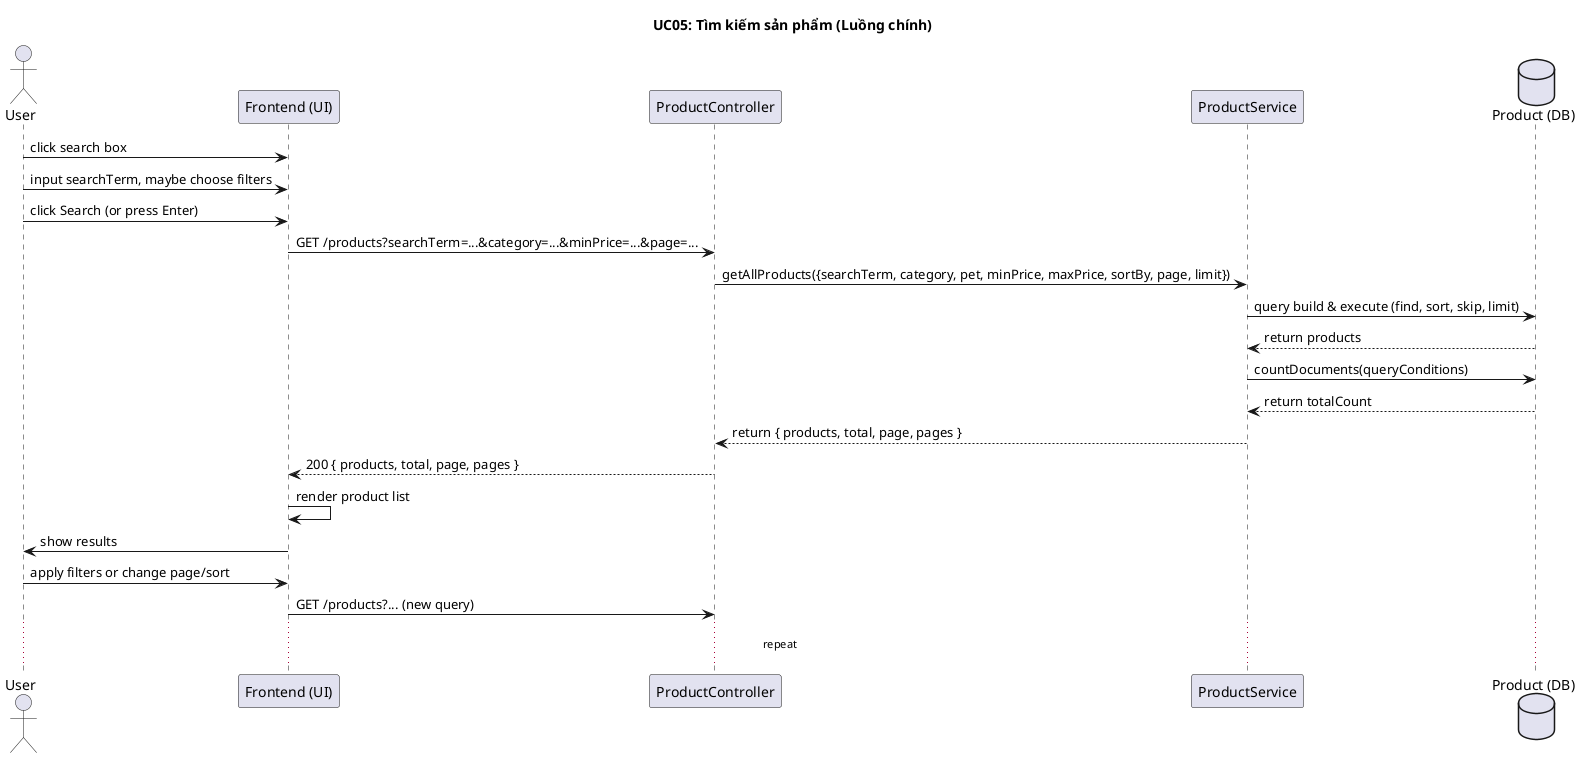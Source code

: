 @startuml UC05_MainFlow

title UC05: Tìm kiếm sản phẩm (Luồng chính)

actor User
participant Frontend as "Frontend (UI)"
participant ProductController as "ProductController"
participant ProductService as "ProductService"
database ProductDB as "Product (DB)"

User -> Frontend: click search box
User -> Frontend: input searchTerm, maybe choose filters
User -> Frontend: click Search (or press Enter)
Frontend -> ProductController: GET /products?searchTerm=...&category=...&minPrice=...&page=...
ProductController -> ProductService: getAllProducts({searchTerm, category, pet, minPrice, maxPrice, sortBy, page, limit})
ProductService -> ProductDB: query build & execute (find, sort, skip, limit)
ProductDB --> ProductService: return products
ProductService -> ProductDB: countDocuments(queryConditions)
ProductDB --> ProductService: return totalCount
ProductService --> ProductController: return { products, total, page, pages }
ProductController --> Frontend: 200 { products, total, page, pages }
Frontend -> Frontend: render product list
Frontend -> User: show results
User -> Frontend: apply filters or change page/sort
Frontend -> ProductController: GET /products?... (new query)
... repeat ...
@enduml
